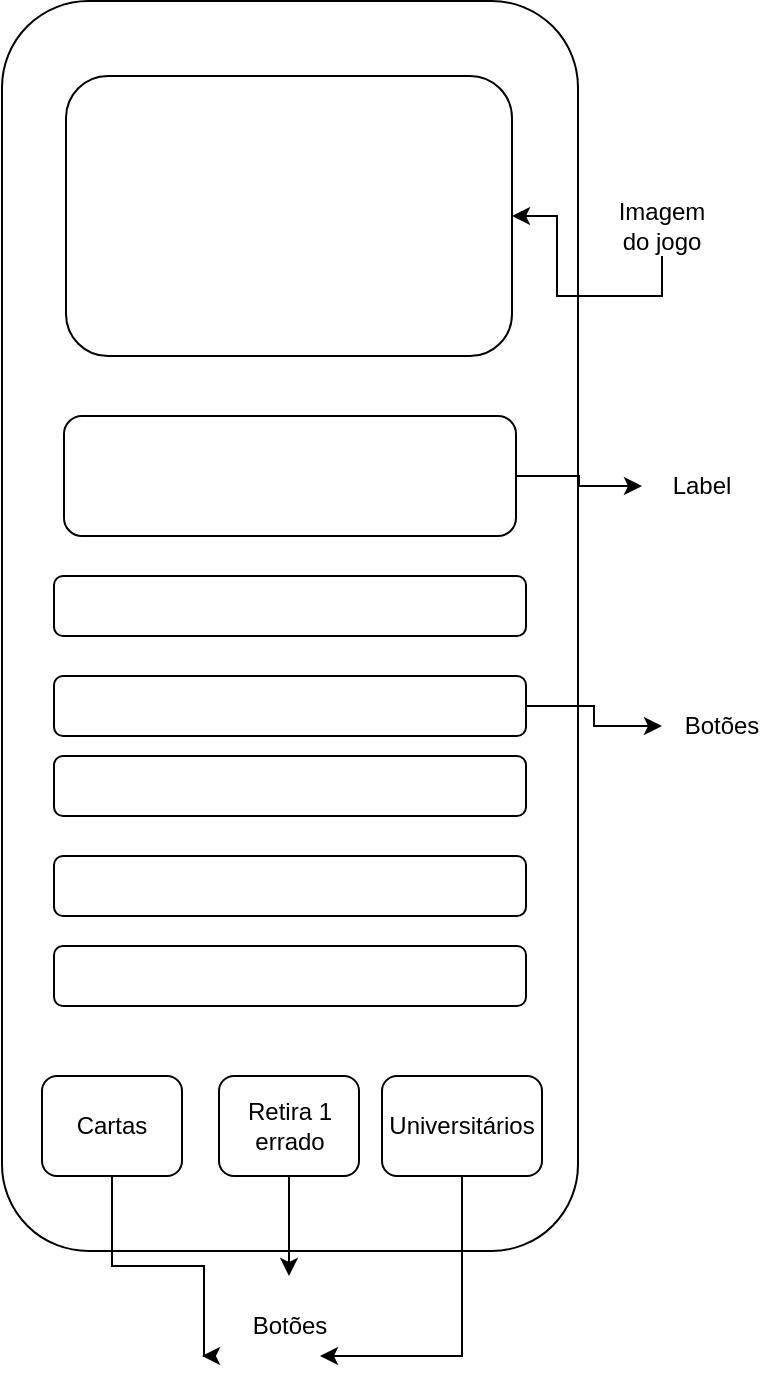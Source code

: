 <mxfile version="24.7.14">
  <diagram name="Página-1" id="WI3yXUKtot_FSELWEHwS">
    <mxGraphModel dx="1434" dy="772" grid="1" gridSize="10" guides="1" tooltips="1" connect="1" arrows="1" fold="1" page="1" pageScale="1" pageWidth="827" pageHeight="1169" math="0" shadow="0">
      <root>
        <mxCell id="0" />
        <mxCell id="1" parent="0" />
        <mxCell id="qqbz0SZkWyC0ay0GGMbV-1" value="" style="rounded=1;whiteSpace=wrap;html=1;" vertex="1" parent="1">
          <mxGeometry x="270" y="112.5" width="288" height="625" as="geometry" />
        </mxCell>
        <mxCell id="qqbz0SZkWyC0ay0GGMbV-2" value="" style="rounded=1;whiteSpace=wrap;html=1;" vertex="1" parent="1">
          <mxGeometry x="302" y="150" width="223" height="140" as="geometry" />
        </mxCell>
        <mxCell id="qqbz0SZkWyC0ay0GGMbV-23" style="edgeStyle=orthogonalEdgeStyle;rounded=0;orthogonalLoop=1;jettySize=auto;html=1;" edge="1" parent="1" source="qqbz0SZkWyC0ay0GGMbV-3" target="qqbz0SZkWyC0ay0GGMbV-22">
          <mxGeometry relative="1" as="geometry" />
        </mxCell>
        <mxCell id="qqbz0SZkWyC0ay0GGMbV-3" value="" style="rounded=1;whiteSpace=wrap;html=1;" vertex="1" parent="1">
          <mxGeometry x="301" y="320" width="226" height="60" as="geometry" />
        </mxCell>
        <mxCell id="qqbz0SZkWyC0ay0GGMbV-4" value="" style="rounded=1;whiteSpace=wrap;html=1;" vertex="1" parent="1">
          <mxGeometry x="296" y="400" width="236" height="30" as="geometry" />
        </mxCell>
        <mxCell id="qqbz0SZkWyC0ay0GGMbV-21" style="edgeStyle=orthogonalEdgeStyle;rounded=0;orthogonalLoop=1;jettySize=auto;html=1;entryX=0;entryY=0.5;entryDx=0;entryDy=0;" edge="1" parent="1" source="qqbz0SZkWyC0ay0GGMbV-5" target="qqbz0SZkWyC0ay0GGMbV-19">
          <mxGeometry relative="1" as="geometry" />
        </mxCell>
        <mxCell id="qqbz0SZkWyC0ay0GGMbV-5" value="" style="rounded=1;whiteSpace=wrap;html=1;" vertex="1" parent="1">
          <mxGeometry x="296" y="450" width="236" height="30" as="geometry" />
        </mxCell>
        <mxCell id="qqbz0SZkWyC0ay0GGMbV-6" value="" style="rounded=1;whiteSpace=wrap;html=1;" vertex="1" parent="1">
          <mxGeometry x="296" y="490" width="236" height="30" as="geometry" />
        </mxCell>
        <mxCell id="qqbz0SZkWyC0ay0GGMbV-7" value="" style="rounded=1;whiteSpace=wrap;html=1;" vertex="1" parent="1">
          <mxGeometry x="296" y="540" width="236" height="30" as="geometry" />
        </mxCell>
        <mxCell id="qqbz0SZkWyC0ay0GGMbV-8" value="" style="rounded=1;whiteSpace=wrap;html=1;" vertex="1" parent="1">
          <mxGeometry x="296" y="585" width="236" height="30" as="geometry" />
        </mxCell>
        <mxCell id="qqbz0SZkWyC0ay0GGMbV-18" style="edgeStyle=orthogonalEdgeStyle;rounded=0;orthogonalLoop=1;jettySize=auto;html=1;" edge="1" parent="1" source="qqbz0SZkWyC0ay0GGMbV-9">
          <mxGeometry relative="1" as="geometry">
            <mxPoint x="370" y="790" as="targetPoint" />
            <Array as="points">
              <mxPoint x="325" y="745" />
              <mxPoint x="371" y="745" />
            </Array>
          </mxGeometry>
        </mxCell>
        <mxCell id="qqbz0SZkWyC0ay0GGMbV-9" value="Cartas" style="rounded=1;whiteSpace=wrap;html=1;" vertex="1" parent="1">
          <mxGeometry x="290" y="650" width="70" height="50" as="geometry" />
        </mxCell>
        <mxCell id="qqbz0SZkWyC0ay0GGMbV-17" style="edgeStyle=orthogonalEdgeStyle;rounded=0;orthogonalLoop=1;jettySize=auto;html=1;" edge="1" parent="1" source="qqbz0SZkWyC0ay0GGMbV-10">
          <mxGeometry relative="1" as="geometry">
            <mxPoint x="413.5" y="750" as="targetPoint" />
          </mxGeometry>
        </mxCell>
        <mxCell id="qqbz0SZkWyC0ay0GGMbV-10" value="Retira 1 errado" style="rounded=1;whiteSpace=wrap;html=1;" vertex="1" parent="1">
          <mxGeometry x="378.5" y="650" width="70" height="50" as="geometry" />
        </mxCell>
        <mxCell id="qqbz0SZkWyC0ay0GGMbV-16" style="edgeStyle=orthogonalEdgeStyle;rounded=0;orthogonalLoop=1;jettySize=auto;html=1;entryX=0.75;entryY=1;entryDx=0;entryDy=0;" edge="1" parent="1" source="qqbz0SZkWyC0ay0GGMbV-11" target="qqbz0SZkWyC0ay0GGMbV-15">
          <mxGeometry relative="1" as="geometry">
            <Array as="points">
              <mxPoint x="500" y="790" />
            </Array>
          </mxGeometry>
        </mxCell>
        <mxCell id="qqbz0SZkWyC0ay0GGMbV-11" value="Universitários" style="rounded=1;whiteSpace=wrap;html=1;" vertex="1" parent="1">
          <mxGeometry x="460" y="650" width="80" height="50" as="geometry" />
        </mxCell>
        <mxCell id="qqbz0SZkWyC0ay0GGMbV-13" style="edgeStyle=orthogonalEdgeStyle;rounded=0;orthogonalLoop=1;jettySize=auto;html=1;exitX=0.5;exitY=1;exitDx=0;exitDy=0;" edge="1" parent="1" source="qqbz0SZkWyC0ay0GGMbV-12" target="qqbz0SZkWyC0ay0GGMbV-2">
          <mxGeometry relative="1" as="geometry" />
        </mxCell>
        <mxCell id="qqbz0SZkWyC0ay0GGMbV-12" value="Imagem do jogo" style="text;html=1;align=center;verticalAlign=middle;whiteSpace=wrap;rounded=0;" vertex="1" parent="1">
          <mxGeometry x="570" y="210" width="60" height="30" as="geometry" />
        </mxCell>
        <mxCell id="qqbz0SZkWyC0ay0GGMbV-15" value="Botões" style="text;html=1;align=center;verticalAlign=middle;whiteSpace=wrap;rounded=0;" vertex="1" parent="1">
          <mxGeometry x="384" y="760" width="60" height="30" as="geometry" />
        </mxCell>
        <mxCell id="qqbz0SZkWyC0ay0GGMbV-19" value="Botões" style="text;html=1;align=center;verticalAlign=middle;whiteSpace=wrap;rounded=0;" vertex="1" parent="1">
          <mxGeometry x="600" y="460" width="60" height="30" as="geometry" />
        </mxCell>
        <mxCell id="qqbz0SZkWyC0ay0GGMbV-22" value="Label" style="text;html=1;align=center;verticalAlign=middle;whiteSpace=wrap;rounded=0;" vertex="1" parent="1">
          <mxGeometry x="590" y="340" width="60" height="30" as="geometry" />
        </mxCell>
      </root>
    </mxGraphModel>
  </diagram>
</mxfile>
